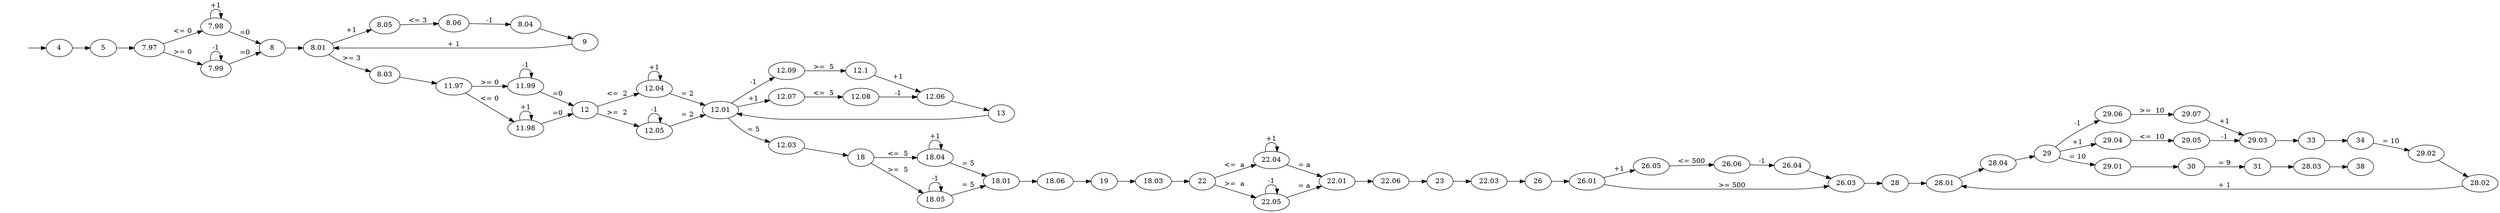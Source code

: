 digraph G {
		rankdir=LR
		Q0[label="4"];
		Q1[label="5"];
		Q2[label="8"];
		Q3[label="7.97"];
		Q4[label="7.98"];
		Q5[label="7.99"];
		Q6[label="8.01"];
		Q7[label="8.04"];
		Q8[label="9"];
		Q9[label="8.05"];
		Q10[label="8.06"];
		Q11[label="8.03"];
		Q12[label="12"];
		Q13[label="11.97"];
		Q14[label="11.98"];
		Q15[label="11.99"];
		Q16[label="12.01"];
		Q17[label="12.04"];
		Q18[label="12.05"];
		Q19[label="12.06"];
		Q20[label="13"];
		Q21[label="12.07"];
		Q22[label="12.08"];
		Q23[label="12.09"];
		Q24[label="12.1"];
		Q25[label="12.03"];
		Q26[label="18"];
		Q27[label="18.01"];
		Q28[label="18.04"];
		Q29[label="18.05"];
		Q30[label="18.06"];
		Q31[label="19"];
		Q32[label="18.03"];
		Q33[label="22"];
		Q34[label="22.01"];
		Q35[label="22.04"];
		Q36[label="22.05"];
		Q37[label="22.06"];
		Q38[label="23"];
		Q39[label="22.03"];
		Q40[label="26"];
		Q41[label="26.01"];
		Q42[label="26.04"];
		Q43[label="26.05"];
		Q44[label="26.06"];
		Q45[label="26.03"];
		Q46[label="28"];
		Q47[label="28.01"];
		Q48[label="28.04"];
		Q49[label="29"];
		Q50[label="29.01"];
		Q51[label="30"];
		Q52[label="31"];
		Q53[label="29.03"];
		Q54[label="33"];
		Q55[label="34"];
		Q56[label="29.04"];
		Q57[label="29.05"];
		Q58[label="29.06"];
		Q59[label="29.07"];
		Q60[label="29.02"];
		Q61[label="28.02"];
		Q62[label="28.03"];
		Q63[label="38"];
		Qi[style=invis];
		Qi -> Q0 [label=""]
		Q0 -> Q1 [label=""]
		Q3 -> Q4 [label="<= 0"]
		Q4 -> Q4 [label="+1"]
		Q4 -> Q2 [label="=0"]
		Q3 -> Q5 [label=">= 0"]
		Q5 -> Q5 [label="-1"]
		Q5 -> Q2 [label="=0"]
		Q1 -> Q3 [label=""]
		Q2 -> Q6 [label=""]
		Q7 -> Q8 [label=""]
		Q8 -> Q6 [label="+ 1"]
		Q6 -> Q9 [label="+1"]
		Q9 -> Q10 [label="<= 3"]
		Q10 -> Q7 [label="-1"]
		Q6 -> Q11 [label=">= 3"]
		Q13 -> Q14 [label="<= 0"]
		Q14 -> Q14 [label="+1"]
		Q14 -> Q12 [label="=0"]
		Q13 -> Q15 [label=">= 0"]
		Q15 -> Q15 [label="-1"]
		Q15 -> Q12 [label="=0"]
		Q11 -> Q13 [label=""]
		Q12 -> Q17 [label="<=  2"]
		Q17 -> Q17 [label="+1"]
		Q17 -> Q16 [label="= 2"]
		Q12 -> Q18 [label=">=  2"]
		Q18 -> Q18 [label="-1"]
		Q18 -> Q16 [label="= 2"]
		Q19 -> Q20 [label=""]
		Q20 -> Q16 [label=""]
		Q16 -> Q21 [label="+1"]
		Q21 -> Q22 [label="<=  5"]
		Q22 -> Q19 [label="-1"]
		Q16 -> Q23 [label="-1"]
		Q23 -> Q24 [label=">=  5"]
		Q24 -> Q19 [label="+1"]
		Q16 -> Q25 [label="= 5"]
		Q25 -> Q26 [label=""]
		Q26 -> Q28 [label="<=  5"]
		Q28 -> Q28 [label="+1"]
		Q28 -> Q27 [label="= 5"]
		Q26 -> Q29 [label=">=  5"]
		Q29 -> Q29 [label="-1"]
		Q29 -> Q27 [label="= 5"]
		Q30 -> Q31 [label=""]
		Q31 -> Q32 [label=""]
		Q27 -> Q30 [label=""]
		Q32 -> Q33 [label=""]
		Q33 -> Q35 [label="<=  a"]
		Q35 -> Q35 [label="+1"]
		Q35 -> Q34 [label="= a"]
		Q33 -> Q36 [label=">=  a"]
		Q36 -> Q36 [label="-1"]
		Q36 -> Q34 [label="= a"]
		Q37 -> Q38 [label=""]
		Q38 -> Q39 [label=""]
		Q34 -> Q37 [label=""]
		Q39 -> Q40 [label=""]
		Q40 -> Q41 [label=""]
		Q42 -> Q45 [label=""]
		Q41 -> Q43 [label="+1"]
		Q43 -> Q44 [label="<= 500"]
		Q44 -> Q42 [label="-1"]
		Q41 -> Q45 [label=">= 500"]
		Q45 -> Q46 [label=""]
		Q46 -> Q47 [label=""]
		Q48 -> Q49 [label=""]
		Q50 -> Q51 [label=""]
		Q51 -> Q52 [label="= 9"]
		Q52 -> Q62 [label=""]
		Q53 -> Q54 [label=""]
		Q54 -> Q55 [label=""]
		Q55 -> Q60 [label="= 10"]
		Q49 -> Q50 [label="= 10"]
		Q49 -> Q56 [label="+1"]
		Q56 -> Q57 [label="<=  10"]
		Q57 -> Q53 [label="-1"]
		Q49 -> Q58 [label="-1"]
		Q58 -> Q59 [label=">=  10"]
		Q59 -> Q53 [label="+1"]
		Q60 -> Q61 [label=""]
		Q61 -> Q47 [label="+ 1"]
		Q47 -> Q48 [label=""]
		Q62 -> Q63 [label=""]
		
}